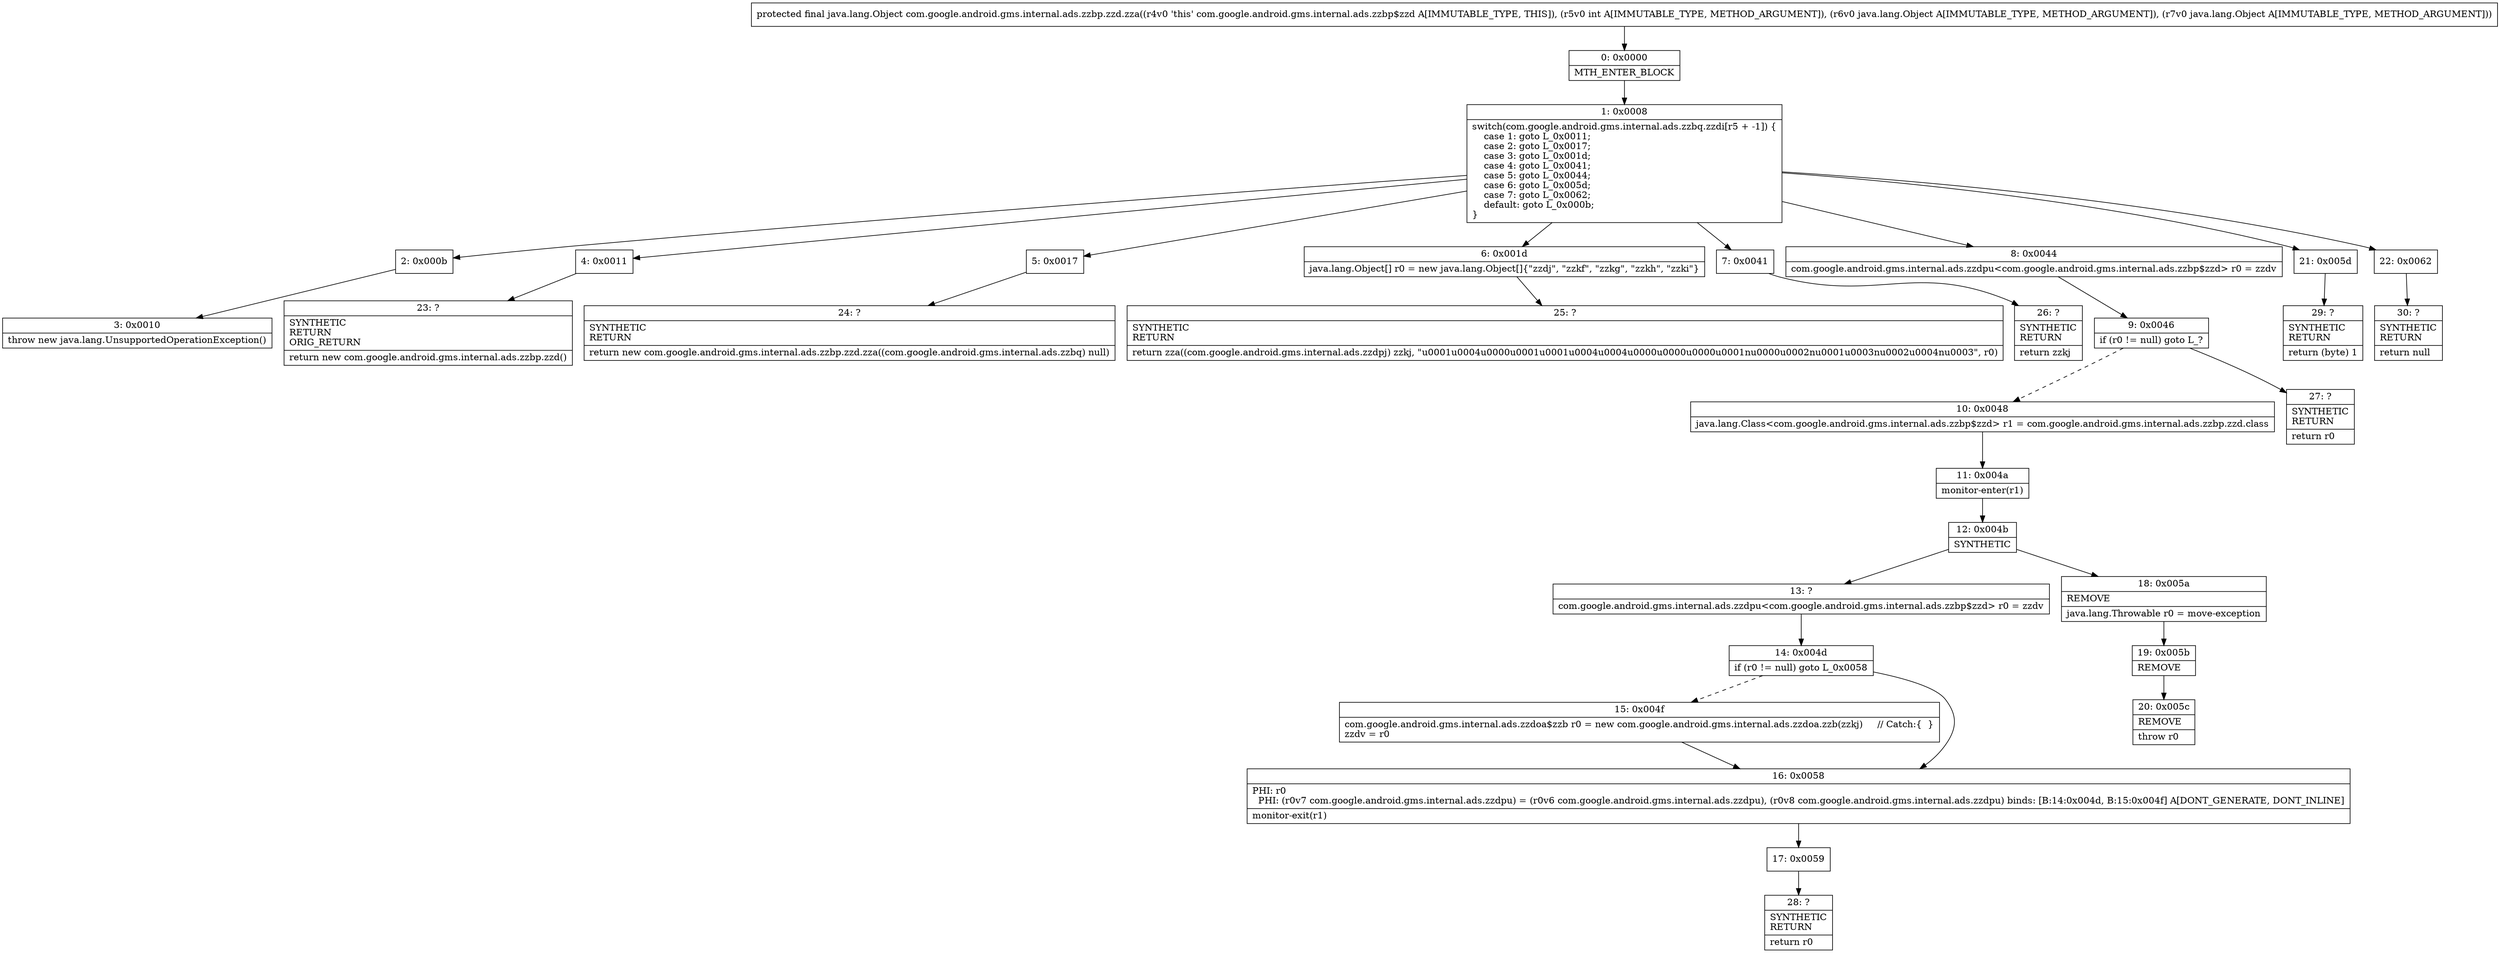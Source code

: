digraph "CFG forcom.google.android.gms.internal.ads.zzbp.zzd.zza(ILjava\/lang\/Object;Ljava\/lang\/Object;)Ljava\/lang\/Object;" {
Node_0 [shape=record,label="{0\:\ 0x0000|MTH_ENTER_BLOCK\l}"];
Node_1 [shape=record,label="{1\:\ 0x0008|switch(com.google.android.gms.internal.ads.zzbq.zzdi[r5 + \-1]) \{\l    case 1: goto L_0x0011;\l    case 2: goto L_0x0017;\l    case 3: goto L_0x001d;\l    case 4: goto L_0x0041;\l    case 5: goto L_0x0044;\l    case 6: goto L_0x005d;\l    case 7: goto L_0x0062;\l    default: goto L_0x000b;\l\}\l}"];
Node_2 [shape=record,label="{2\:\ 0x000b}"];
Node_3 [shape=record,label="{3\:\ 0x0010|throw new java.lang.UnsupportedOperationException()\l}"];
Node_4 [shape=record,label="{4\:\ 0x0011}"];
Node_5 [shape=record,label="{5\:\ 0x0017}"];
Node_6 [shape=record,label="{6\:\ 0x001d|java.lang.Object[] r0 = new java.lang.Object[]\{\"zzdj\", \"zzkf\", \"zzkg\", \"zzkh\", \"zzki\"\}\l}"];
Node_7 [shape=record,label="{7\:\ 0x0041}"];
Node_8 [shape=record,label="{8\:\ 0x0044|com.google.android.gms.internal.ads.zzdpu\<com.google.android.gms.internal.ads.zzbp$zzd\> r0 = zzdv\l}"];
Node_9 [shape=record,label="{9\:\ 0x0046|if (r0 != null) goto L_?\l}"];
Node_10 [shape=record,label="{10\:\ 0x0048|java.lang.Class\<com.google.android.gms.internal.ads.zzbp$zzd\> r1 = com.google.android.gms.internal.ads.zzbp.zzd.class\l}"];
Node_11 [shape=record,label="{11\:\ 0x004a|monitor\-enter(r1)\l}"];
Node_12 [shape=record,label="{12\:\ 0x004b|SYNTHETIC\l}"];
Node_13 [shape=record,label="{13\:\ ?|com.google.android.gms.internal.ads.zzdpu\<com.google.android.gms.internal.ads.zzbp$zzd\> r0 = zzdv\l}"];
Node_14 [shape=record,label="{14\:\ 0x004d|if (r0 != null) goto L_0x0058\l}"];
Node_15 [shape=record,label="{15\:\ 0x004f|com.google.android.gms.internal.ads.zzdoa$zzb r0 = new com.google.android.gms.internal.ads.zzdoa.zzb(zzkj)     \/\/ Catch:\{  \}\lzzdv = r0\l}"];
Node_16 [shape=record,label="{16\:\ 0x0058|PHI: r0 \l  PHI: (r0v7 com.google.android.gms.internal.ads.zzdpu) = (r0v6 com.google.android.gms.internal.ads.zzdpu), (r0v8 com.google.android.gms.internal.ads.zzdpu) binds: [B:14:0x004d, B:15:0x004f] A[DONT_GENERATE, DONT_INLINE]\l|monitor\-exit(r1)\l}"];
Node_17 [shape=record,label="{17\:\ 0x0059}"];
Node_18 [shape=record,label="{18\:\ 0x005a|REMOVE\l|java.lang.Throwable r0 = move\-exception\l}"];
Node_19 [shape=record,label="{19\:\ 0x005b|REMOVE\l}"];
Node_20 [shape=record,label="{20\:\ 0x005c|REMOVE\l|throw r0\l}"];
Node_21 [shape=record,label="{21\:\ 0x005d}"];
Node_22 [shape=record,label="{22\:\ 0x0062}"];
Node_23 [shape=record,label="{23\:\ ?|SYNTHETIC\lRETURN\lORIG_RETURN\l|return new com.google.android.gms.internal.ads.zzbp.zzd()\l}"];
Node_24 [shape=record,label="{24\:\ ?|SYNTHETIC\lRETURN\l|return new com.google.android.gms.internal.ads.zzbp.zzd.zza((com.google.android.gms.internal.ads.zzbq) null)\l}"];
Node_25 [shape=record,label="{25\:\ ?|SYNTHETIC\lRETURN\l|return zza((com.google.android.gms.internal.ads.zzdpj) zzkj, \"u0001u0004u0000u0001u0001u0004u0004u0000u0000u0000u0001nu0000u0002nu0001u0003nu0002u0004nu0003\", r0)\l}"];
Node_26 [shape=record,label="{26\:\ ?|SYNTHETIC\lRETURN\l|return zzkj\l}"];
Node_27 [shape=record,label="{27\:\ ?|SYNTHETIC\lRETURN\l|return r0\l}"];
Node_28 [shape=record,label="{28\:\ ?|SYNTHETIC\lRETURN\l|return r0\l}"];
Node_29 [shape=record,label="{29\:\ ?|SYNTHETIC\lRETURN\l|return (byte) 1\l}"];
Node_30 [shape=record,label="{30\:\ ?|SYNTHETIC\lRETURN\l|return null\l}"];
MethodNode[shape=record,label="{protected final java.lang.Object com.google.android.gms.internal.ads.zzbp.zzd.zza((r4v0 'this' com.google.android.gms.internal.ads.zzbp$zzd A[IMMUTABLE_TYPE, THIS]), (r5v0 int A[IMMUTABLE_TYPE, METHOD_ARGUMENT]), (r6v0 java.lang.Object A[IMMUTABLE_TYPE, METHOD_ARGUMENT]), (r7v0 java.lang.Object A[IMMUTABLE_TYPE, METHOD_ARGUMENT])) }"];
MethodNode -> Node_0;
Node_0 -> Node_1;
Node_1 -> Node_2;
Node_1 -> Node_4;
Node_1 -> Node_5;
Node_1 -> Node_6;
Node_1 -> Node_7;
Node_1 -> Node_8;
Node_1 -> Node_21;
Node_1 -> Node_22;
Node_2 -> Node_3;
Node_4 -> Node_23;
Node_5 -> Node_24;
Node_6 -> Node_25;
Node_7 -> Node_26;
Node_8 -> Node_9;
Node_9 -> Node_10[style=dashed];
Node_9 -> Node_27;
Node_10 -> Node_11;
Node_11 -> Node_12;
Node_12 -> Node_13;
Node_12 -> Node_18;
Node_13 -> Node_14;
Node_14 -> Node_15[style=dashed];
Node_14 -> Node_16;
Node_15 -> Node_16;
Node_16 -> Node_17;
Node_17 -> Node_28;
Node_18 -> Node_19;
Node_19 -> Node_20;
Node_21 -> Node_29;
Node_22 -> Node_30;
}

